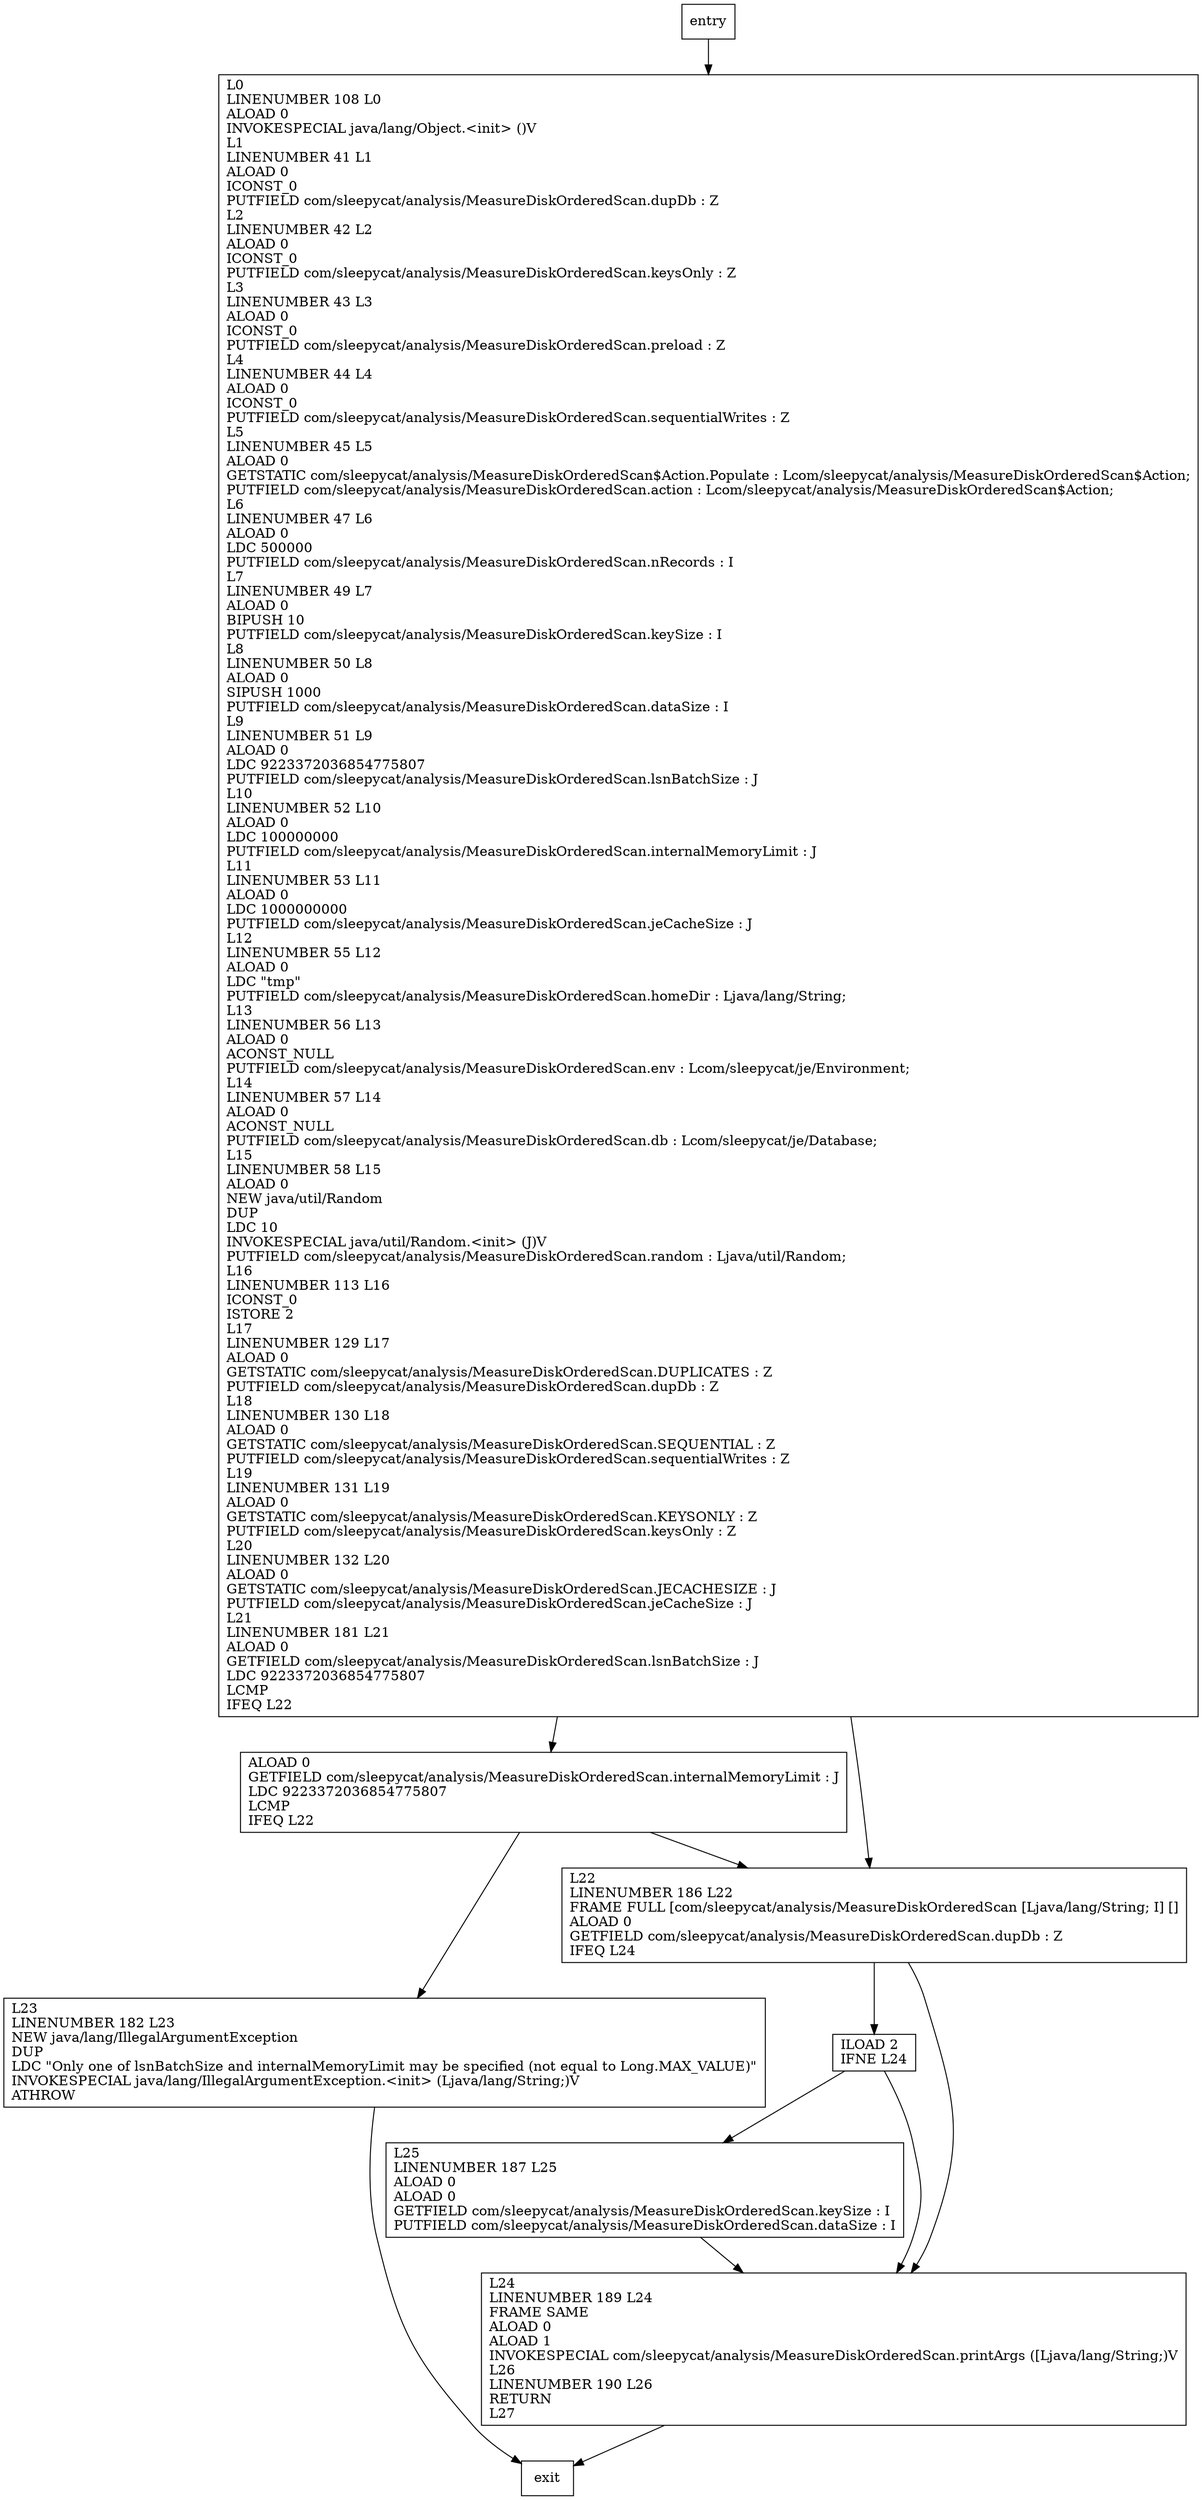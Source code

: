 digraph <init> {
node [shape=record];
1715394283 [label="ILOAD 2\lIFNE L24\l"];
1442454571 [label="L25\lLINENUMBER 187 L25\lALOAD 0\lALOAD 0\lGETFIELD com/sleepycat/analysis/MeasureDiskOrderedScan.keySize : I\lPUTFIELD com/sleepycat/analysis/MeasureDiskOrderedScan.dataSize : I\l"];
431284177 [label="L24\lLINENUMBER 189 L24\lFRAME SAME\lALOAD 0\lALOAD 1\lINVOKESPECIAL com/sleepycat/analysis/MeasureDiskOrderedScan.printArgs ([Ljava/lang/String;)V\lL26\lLINENUMBER 190 L26\lRETURN\lL27\l"];
459811338 [label="L23\lLINENUMBER 182 L23\lNEW java/lang/IllegalArgumentException\lDUP\lLDC \"Only one of lsnBatchSize and internalMemoryLimit may be specified (not equal to Long.MAX_VALUE)\"\lINVOKESPECIAL java/lang/IllegalArgumentException.\<init\> (Ljava/lang/String;)V\lATHROW\l"];
1471481885 [label="ALOAD 0\lGETFIELD com/sleepycat/analysis/MeasureDiskOrderedScan.internalMemoryLimit : J\lLDC 9223372036854775807\lLCMP\lIFEQ L22\l"];
286102744 [label="L0\lLINENUMBER 108 L0\lALOAD 0\lINVOKESPECIAL java/lang/Object.\<init\> ()V\lL1\lLINENUMBER 41 L1\lALOAD 0\lICONST_0\lPUTFIELD com/sleepycat/analysis/MeasureDiskOrderedScan.dupDb : Z\lL2\lLINENUMBER 42 L2\lALOAD 0\lICONST_0\lPUTFIELD com/sleepycat/analysis/MeasureDiskOrderedScan.keysOnly : Z\lL3\lLINENUMBER 43 L3\lALOAD 0\lICONST_0\lPUTFIELD com/sleepycat/analysis/MeasureDiskOrderedScan.preload : Z\lL4\lLINENUMBER 44 L4\lALOAD 0\lICONST_0\lPUTFIELD com/sleepycat/analysis/MeasureDiskOrderedScan.sequentialWrites : Z\lL5\lLINENUMBER 45 L5\lALOAD 0\lGETSTATIC com/sleepycat/analysis/MeasureDiskOrderedScan$Action.Populate : Lcom/sleepycat/analysis/MeasureDiskOrderedScan$Action;\lPUTFIELD com/sleepycat/analysis/MeasureDiskOrderedScan.action : Lcom/sleepycat/analysis/MeasureDiskOrderedScan$Action;\lL6\lLINENUMBER 47 L6\lALOAD 0\lLDC 500000\lPUTFIELD com/sleepycat/analysis/MeasureDiskOrderedScan.nRecords : I\lL7\lLINENUMBER 49 L7\lALOAD 0\lBIPUSH 10\lPUTFIELD com/sleepycat/analysis/MeasureDiskOrderedScan.keySize : I\lL8\lLINENUMBER 50 L8\lALOAD 0\lSIPUSH 1000\lPUTFIELD com/sleepycat/analysis/MeasureDiskOrderedScan.dataSize : I\lL9\lLINENUMBER 51 L9\lALOAD 0\lLDC 9223372036854775807\lPUTFIELD com/sleepycat/analysis/MeasureDiskOrderedScan.lsnBatchSize : J\lL10\lLINENUMBER 52 L10\lALOAD 0\lLDC 100000000\lPUTFIELD com/sleepycat/analysis/MeasureDiskOrderedScan.internalMemoryLimit : J\lL11\lLINENUMBER 53 L11\lALOAD 0\lLDC 1000000000\lPUTFIELD com/sleepycat/analysis/MeasureDiskOrderedScan.jeCacheSize : J\lL12\lLINENUMBER 55 L12\lALOAD 0\lLDC \"tmp\"\lPUTFIELD com/sleepycat/analysis/MeasureDiskOrderedScan.homeDir : Ljava/lang/String;\lL13\lLINENUMBER 56 L13\lALOAD 0\lACONST_NULL\lPUTFIELD com/sleepycat/analysis/MeasureDiskOrderedScan.env : Lcom/sleepycat/je/Environment;\lL14\lLINENUMBER 57 L14\lALOAD 0\lACONST_NULL\lPUTFIELD com/sleepycat/analysis/MeasureDiskOrderedScan.db : Lcom/sleepycat/je/Database;\lL15\lLINENUMBER 58 L15\lALOAD 0\lNEW java/util/Random\lDUP\lLDC 10\lINVOKESPECIAL java/util/Random.\<init\> (J)V\lPUTFIELD com/sleepycat/analysis/MeasureDiskOrderedScan.random : Ljava/util/Random;\lL16\lLINENUMBER 113 L16\lICONST_0\lISTORE 2\lL17\lLINENUMBER 129 L17\lALOAD 0\lGETSTATIC com/sleepycat/analysis/MeasureDiskOrderedScan.DUPLICATES : Z\lPUTFIELD com/sleepycat/analysis/MeasureDiskOrderedScan.dupDb : Z\lL18\lLINENUMBER 130 L18\lALOAD 0\lGETSTATIC com/sleepycat/analysis/MeasureDiskOrderedScan.SEQUENTIAL : Z\lPUTFIELD com/sleepycat/analysis/MeasureDiskOrderedScan.sequentialWrites : Z\lL19\lLINENUMBER 131 L19\lALOAD 0\lGETSTATIC com/sleepycat/analysis/MeasureDiskOrderedScan.KEYSONLY : Z\lPUTFIELD com/sleepycat/analysis/MeasureDiskOrderedScan.keysOnly : Z\lL20\lLINENUMBER 132 L20\lALOAD 0\lGETSTATIC com/sleepycat/analysis/MeasureDiskOrderedScan.JECACHESIZE : J\lPUTFIELD com/sleepycat/analysis/MeasureDiskOrderedScan.jeCacheSize : J\lL21\lLINENUMBER 181 L21\lALOAD 0\lGETFIELD com/sleepycat/analysis/MeasureDiskOrderedScan.lsnBatchSize : J\lLDC 9223372036854775807\lLCMP\lIFEQ L22\l"];
1561469470 [label="L22\lLINENUMBER 186 L22\lFRAME FULL [com/sleepycat/analysis/MeasureDiskOrderedScan [Ljava/lang/String; I] []\lALOAD 0\lGETFIELD com/sleepycat/analysis/MeasureDiskOrderedScan.dupDb : Z\lIFEQ L24\l"];
entry;
exit;
1715394283 -> 1442454571
1715394283 -> 431284177
entry -> 286102744
1442454571 -> 431284177
431284177 -> exit
459811338 -> exit
1471481885 -> 459811338
1471481885 -> 1561469470
286102744 -> 1471481885
286102744 -> 1561469470
1561469470 -> 1715394283
1561469470 -> 431284177
}
